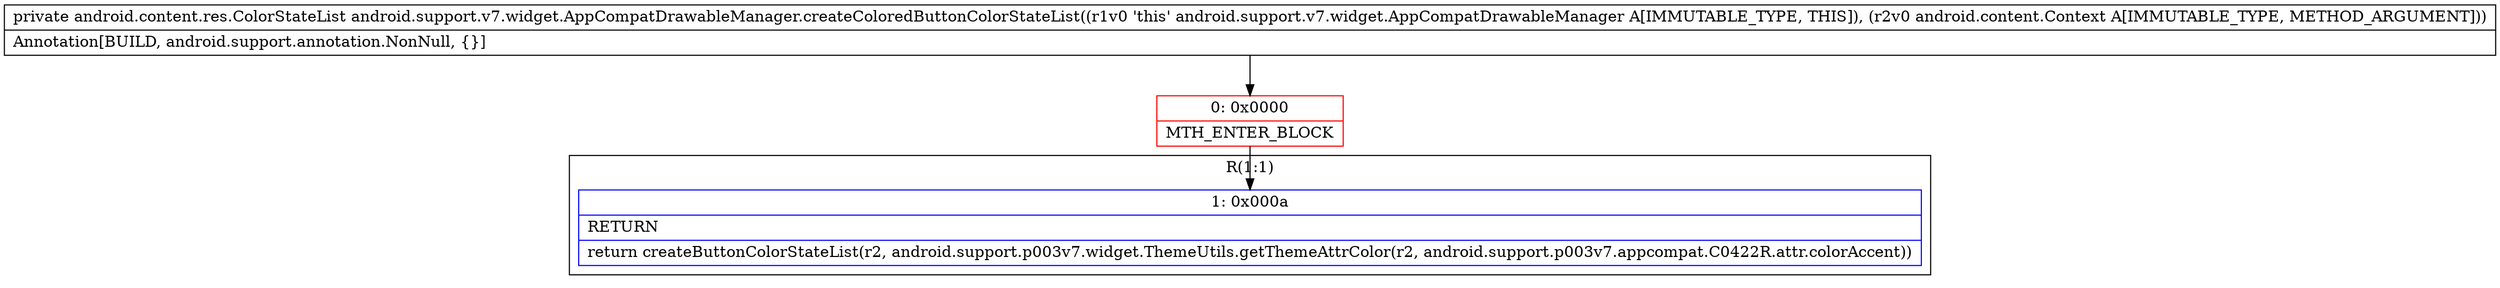 digraph "CFG forandroid.support.v7.widget.AppCompatDrawableManager.createColoredButtonColorStateList(Landroid\/content\/Context;)Landroid\/content\/res\/ColorStateList;" {
subgraph cluster_Region_389410888 {
label = "R(1:1)";
node [shape=record,color=blue];
Node_1 [shape=record,label="{1\:\ 0x000a|RETURN\l|return createButtonColorStateList(r2, android.support.p003v7.widget.ThemeUtils.getThemeAttrColor(r2, android.support.p003v7.appcompat.C0422R.attr.colorAccent))\l}"];
}
Node_0 [shape=record,color=red,label="{0\:\ 0x0000|MTH_ENTER_BLOCK\l}"];
MethodNode[shape=record,label="{private android.content.res.ColorStateList android.support.v7.widget.AppCompatDrawableManager.createColoredButtonColorStateList((r1v0 'this' android.support.v7.widget.AppCompatDrawableManager A[IMMUTABLE_TYPE, THIS]), (r2v0 android.content.Context A[IMMUTABLE_TYPE, METHOD_ARGUMENT]))  | Annotation[BUILD, android.support.annotation.NonNull, \{\}]\l}"];
MethodNode -> Node_0;
Node_0 -> Node_1;
}

